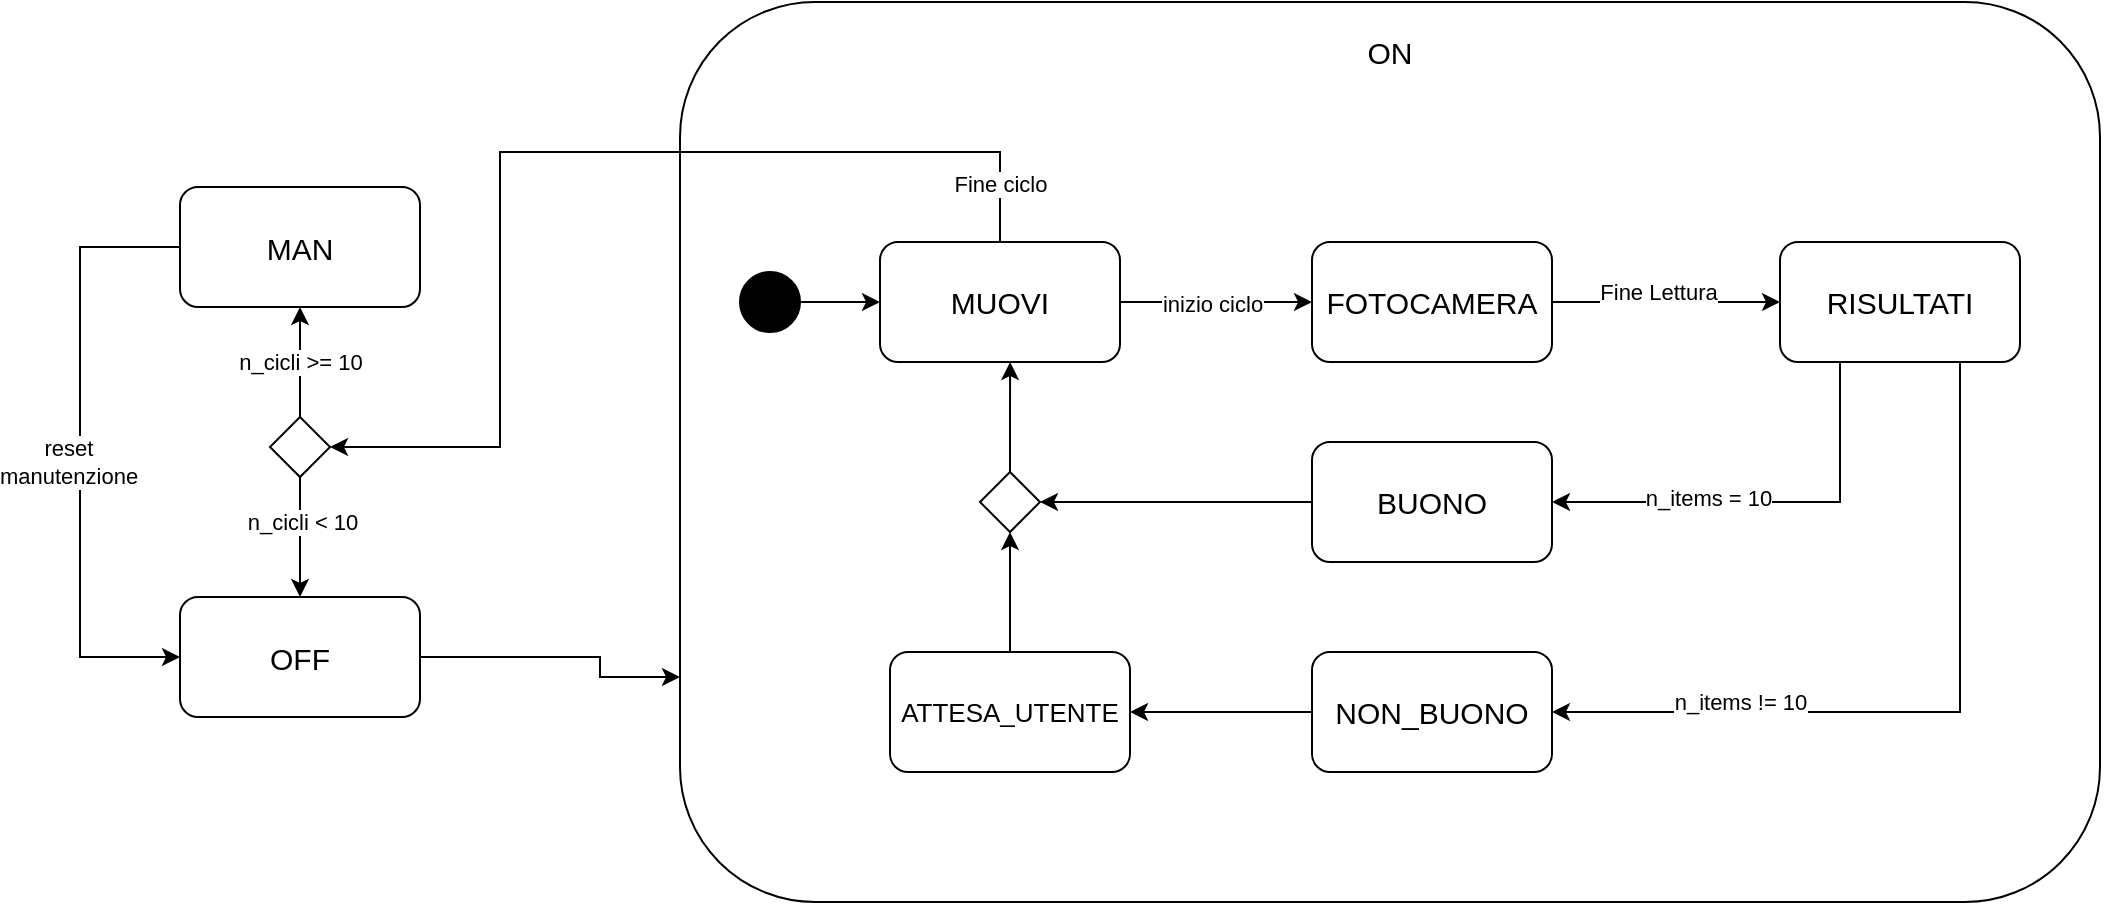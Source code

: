 <mxfile version="22.0.2" type="device">
  <diagram name="Pagina-1" id="xPh29YaTTH_FxbT1-V6U">
    <mxGraphModel dx="2062" dy="773" grid="0" gridSize="10" guides="1" tooltips="1" connect="1" arrows="1" fold="1" page="1" pageScale="1" pageWidth="827" pageHeight="1169" math="0" shadow="0">
      <root>
        <mxCell id="0" />
        <mxCell id="1" parent="0" />
        <mxCell id="7-6uoJby9XtTdC6fVnIf-58" style="edgeStyle=orthogonalEdgeStyle;rounded=0;orthogonalLoop=1;jettySize=auto;html=1;entryX=0;entryY=0.75;entryDx=0;entryDy=0;" edge="1" parent="1" source="7-6uoJby9XtTdC6fVnIf-1" target="7-6uoJby9XtTdC6fVnIf-2">
          <mxGeometry relative="1" as="geometry">
            <Array as="points">
              <mxPoint x="290" y="483" />
              <mxPoint x="290" y="493" />
            </Array>
          </mxGeometry>
        </mxCell>
        <mxCell id="7-6uoJby9XtTdC6fVnIf-1" value="&lt;font style=&quot;font-size: 15px;&quot;&gt;OFF&lt;/font&gt;" style="rounded=1;whiteSpace=wrap;html=1;" vertex="1" parent="1">
          <mxGeometry x="80" y="452.5" width="120" height="60" as="geometry" />
        </mxCell>
        <mxCell id="7-6uoJby9XtTdC6fVnIf-2" value="" style="rounded=1;whiteSpace=wrap;html=1;movable=1;resizable=1;rotatable=1;deletable=1;editable=1;locked=0;connectable=1;" vertex="1" parent="1">
          <mxGeometry x="330" y="155" width="710" height="450" as="geometry" />
        </mxCell>
        <mxCell id="7-6uoJby9XtTdC6fVnIf-5" value="ON&lt;br style=&quot;font-size: 15px;&quot;&gt;" style="text;html=1;strokeColor=none;fillColor=none;align=center;verticalAlign=middle;whiteSpace=wrap;rounded=0;fontSize=15;" vertex="1" parent="1">
          <mxGeometry x="655" y="165" width="60" height="30" as="geometry" />
        </mxCell>
        <mxCell id="7-6uoJby9XtTdC6fVnIf-54" style="edgeStyle=orthogonalEdgeStyle;rounded=0;orthogonalLoop=1;jettySize=auto;html=1;entryX=0;entryY=0.5;entryDx=0;entryDy=0;" edge="1" parent="1" source="7-6uoJby9XtTdC6fVnIf-6" target="7-6uoJby9XtTdC6fVnIf-7">
          <mxGeometry relative="1" as="geometry" />
        </mxCell>
        <mxCell id="7-6uoJby9XtTdC6fVnIf-6" value="" style="ellipse;fillColor=strokeColor;html=1;" vertex="1" parent="1">
          <mxGeometry x="360" y="290" width="30" height="30" as="geometry" />
        </mxCell>
        <mxCell id="7-6uoJby9XtTdC6fVnIf-35" style="edgeStyle=orthogonalEdgeStyle;rounded=0;orthogonalLoop=1;jettySize=auto;html=1;entryX=1;entryY=0.5;entryDx=0;entryDy=0;" edge="1" parent="1" source="7-6uoJby9XtTdC6fVnIf-7" target="7-6uoJby9XtTdC6fVnIf-27">
          <mxGeometry relative="1" as="geometry">
            <Array as="points">
              <mxPoint x="490" y="230" />
              <mxPoint x="240" y="230" />
              <mxPoint x="240" y="378" />
            </Array>
          </mxGeometry>
        </mxCell>
        <mxCell id="7-6uoJby9XtTdC6fVnIf-37" value="Fine ciclo" style="edgeLabel;html=1;align=center;verticalAlign=middle;resizable=0;points=[];" vertex="1" connectable="0" parent="7-6uoJby9XtTdC6fVnIf-35">
          <mxGeometry x="-0.825" y="1" relative="1" as="geometry">
            <mxPoint x="1" y="15" as="offset" />
          </mxGeometry>
        </mxCell>
        <mxCell id="7-6uoJby9XtTdC6fVnIf-36" style="edgeStyle=orthogonalEdgeStyle;rounded=0;orthogonalLoop=1;jettySize=auto;html=1;entryX=0;entryY=0.5;entryDx=0;entryDy=0;" edge="1" parent="1" source="7-6uoJby9XtTdC6fVnIf-7" target="7-6uoJby9XtTdC6fVnIf-9">
          <mxGeometry relative="1" as="geometry">
            <mxPoint x="680" y="305" as="targetPoint" />
          </mxGeometry>
        </mxCell>
        <mxCell id="7-6uoJby9XtTdC6fVnIf-38" value="inizio ciclo" style="edgeLabel;html=1;align=center;verticalAlign=middle;resizable=0;points=[];" vertex="1" connectable="0" parent="7-6uoJby9XtTdC6fVnIf-36">
          <mxGeometry x="-0.044" y="-1" relative="1" as="geometry">
            <mxPoint as="offset" />
          </mxGeometry>
        </mxCell>
        <mxCell id="7-6uoJby9XtTdC6fVnIf-7" value="&lt;font style=&quot;font-size: 15px;&quot;&gt;MUOVI&lt;/font&gt;" style="rounded=1;whiteSpace=wrap;html=1;" vertex="1" parent="1">
          <mxGeometry x="430" y="275" width="120" height="60" as="geometry" />
        </mxCell>
        <mxCell id="7-6uoJby9XtTdC6fVnIf-39" style="edgeStyle=orthogonalEdgeStyle;rounded=0;orthogonalLoop=1;jettySize=auto;html=1;entryX=0;entryY=0.5;entryDx=0;entryDy=0;" edge="1" parent="1" source="7-6uoJby9XtTdC6fVnIf-9" target="7-6uoJby9XtTdC6fVnIf-20">
          <mxGeometry relative="1" as="geometry" />
        </mxCell>
        <mxCell id="7-6uoJby9XtTdC6fVnIf-40" value="Fine Lettura" style="edgeLabel;html=1;align=center;verticalAlign=middle;resizable=0;points=[];" vertex="1" connectable="0" parent="7-6uoJby9XtTdC6fVnIf-39">
          <mxGeometry x="-0.077" y="5" relative="1" as="geometry">
            <mxPoint as="offset" />
          </mxGeometry>
        </mxCell>
        <mxCell id="7-6uoJby9XtTdC6fVnIf-9" value="FOTOCAMERA" style="whiteSpace=wrap;html=1;rounded=1;fontSize=15;" vertex="1" parent="1">
          <mxGeometry x="646" y="275" width="120" height="60" as="geometry" />
        </mxCell>
        <mxCell id="7-6uoJby9XtTdC6fVnIf-41" style="edgeStyle=orthogonalEdgeStyle;rounded=0;orthogonalLoop=1;jettySize=auto;html=1;exitX=0.25;exitY=1;exitDx=0;exitDy=0;entryX=1;entryY=0.5;entryDx=0;entryDy=0;" edge="1" parent="1" source="7-6uoJby9XtTdC6fVnIf-20" target="7-6uoJby9XtTdC6fVnIf-21">
          <mxGeometry relative="1" as="geometry" />
        </mxCell>
        <mxCell id="7-6uoJby9XtTdC6fVnIf-43" value="n_items = 10" style="edgeLabel;html=1;align=center;verticalAlign=middle;resizable=0;points=[];" vertex="1" connectable="0" parent="7-6uoJby9XtTdC6fVnIf-41">
          <mxGeometry x="0.27" y="-2" relative="1" as="geometry">
            <mxPoint as="offset" />
          </mxGeometry>
        </mxCell>
        <mxCell id="7-6uoJby9XtTdC6fVnIf-42" style="edgeStyle=orthogonalEdgeStyle;rounded=0;orthogonalLoop=1;jettySize=auto;html=1;exitX=0.75;exitY=1;exitDx=0;exitDy=0;entryX=1;entryY=0.5;entryDx=0;entryDy=0;" edge="1" parent="1" source="7-6uoJby9XtTdC6fVnIf-20" target="7-6uoJby9XtTdC6fVnIf-22">
          <mxGeometry relative="1" as="geometry" />
        </mxCell>
        <mxCell id="7-6uoJby9XtTdC6fVnIf-44" value="n_items != 10" style="edgeLabel;html=1;align=center;verticalAlign=middle;resizable=0;points=[];" vertex="1" connectable="0" parent="7-6uoJby9XtTdC6fVnIf-42">
          <mxGeometry x="0.574" y="-4" relative="1" as="geometry">
            <mxPoint x="13" y="-1" as="offset" />
          </mxGeometry>
        </mxCell>
        <mxCell id="7-6uoJby9XtTdC6fVnIf-20" value="RISULTATI&lt;br&gt;" style="whiteSpace=wrap;html=1;rounded=1;fontSize=15;" vertex="1" parent="1">
          <mxGeometry x="880" y="275" width="120" height="60" as="geometry" />
        </mxCell>
        <mxCell id="7-6uoJby9XtTdC6fVnIf-21" value="BUONO" style="whiteSpace=wrap;html=1;rounded=1;fontSize=15;" vertex="1" parent="1">
          <mxGeometry x="646" y="375" width="120" height="60" as="geometry" />
        </mxCell>
        <mxCell id="7-6uoJby9XtTdC6fVnIf-52" value="" style="edgeStyle=orthogonalEdgeStyle;rounded=0;orthogonalLoop=1;jettySize=auto;html=1;" edge="1" parent="1" source="7-6uoJby9XtTdC6fVnIf-22" target="7-6uoJby9XtTdC6fVnIf-51">
          <mxGeometry relative="1" as="geometry" />
        </mxCell>
        <mxCell id="7-6uoJby9XtTdC6fVnIf-22" value="NON_BUONO" style="whiteSpace=wrap;html=1;rounded=1;fontSize=15;" vertex="1" parent="1">
          <mxGeometry x="646" y="480" width="120" height="60" as="geometry" />
        </mxCell>
        <mxCell id="7-6uoJby9XtTdC6fVnIf-33" style="edgeStyle=orthogonalEdgeStyle;rounded=0;orthogonalLoop=1;jettySize=auto;html=1;entryX=0;entryY=0.5;entryDx=0;entryDy=0;" edge="1" parent="1" source="7-6uoJby9XtTdC6fVnIf-25" target="7-6uoJby9XtTdC6fVnIf-1">
          <mxGeometry relative="1" as="geometry">
            <mxPoint x="30" y="532.5" as="targetPoint" />
            <Array as="points">
              <mxPoint x="30" y="277.5" />
              <mxPoint x="30" y="482.5" />
            </Array>
          </mxGeometry>
        </mxCell>
        <mxCell id="7-6uoJby9XtTdC6fVnIf-57" value="reset&lt;br&gt;manutenzione" style="edgeLabel;html=1;align=center;verticalAlign=middle;resizable=0;points=[];" vertex="1" connectable="0" parent="7-6uoJby9XtTdC6fVnIf-33">
          <mxGeometry x="0.029" y="-6" relative="1" as="geometry">
            <mxPoint as="offset" />
          </mxGeometry>
        </mxCell>
        <mxCell id="7-6uoJby9XtTdC6fVnIf-25" value="MAN" style="whiteSpace=wrap;html=1;rounded=1;fontSize=15;" vertex="1" parent="1">
          <mxGeometry x="80" y="247.5" width="120" height="60" as="geometry" />
        </mxCell>
        <mxCell id="7-6uoJby9XtTdC6fVnIf-29" style="edgeStyle=orthogonalEdgeStyle;rounded=0;orthogonalLoop=1;jettySize=auto;html=1;entryX=0.5;entryY=0;entryDx=0;entryDy=0;" edge="1" parent="1" source="7-6uoJby9XtTdC6fVnIf-27" target="7-6uoJby9XtTdC6fVnIf-1">
          <mxGeometry relative="1" as="geometry" />
        </mxCell>
        <mxCell id="7-6uoJby9XtTdC6fVnIf-56" value="n_cicli &amp;lt; 10" style="edgeLabel;html=1;align=center;verticalAlign=middle;resizable=0;points=[];" vertex="1" connectable="0" parent="7-6uoJby9XtTdC6fVnIf-29">
          <mxGeometry x="-0.249" y="1" relative="1" as="geometry">
            <mxPoint as="offset" />
          </mxGeometry>
        </mxCell>
        <mxCell id="7-6uoJby9XtTdC6fVnIf-32" value="" style="edgeStyle=orthogonalEdgeStyle;rounded=0;orthogonalLoop=1;jettySize=auto;html=1;" edge="1" parent="1" source="7-6uoJby9XtTdC6fVnIf-27" target="7-6uoJby9XtTdC6fVnIf-25">
          <mxGeometry relative="1" as="geometry" />
        </mxCell>
        <mxCell id="7-6uoJby9XtTdC6fVnIf-55" value="n_cicli &amp;gt;= 10" style="edgeLabel;html=1;align=center;verticalAlign=middle;resizable=0;points=[];" vertex="1" connectable="0" parent="7-6uoJby9XtTdC6fVnIf-32">
          <mxGeometry x="-0.001" relative="1" as="geometry">
            <mxPoint as="offset" />
          </mxGeometry>
        </mxCell>
        <mxCell id="7-6uoJby9XtTdC6fVnIf-27" value="" style="rhombus;whiteSpace=wrap;html=1;" vertex="1" parent="1">
          <mxGeometry x="125" y="362.5" width="30" height="30" as="geometry" />
        </mxCell>
        <mxCell id="7-6uoJby9XtTdC6fVnIf-47" value="" style="edgeStyle=orthogonalEdgeStyle;rounded=0;orthogonalLoop=1;jettySize=auto;html=1;" edge="1" parent="1" source="7-6uoJby9XtTdC6fVnIf-21" target="7-6uoJby9XtTdC6fVnIf-46">
          <mxGeometry relative="1" as="geometry">
            <mxPoint x="500" y="405" as="targetPoint" />
            <mxPoint x="646" y="405" as="sourcePoint" />
          </mxGeometry>
        </mxCell>
        <mxCell id="7-6uoJby9XtTdC6fVnIf-50" style="edgeStyle=orthogonalEdgeStyle;rounded=0;orthogonalLoop=1;jettySize=auto;html=1;exitX=0.5;exitY=0;exitDx=0;exitDy=0;" edge="1" parent="1" source="7-6uoJby9XtTdC6fVnIf-46">
          <mxGeometry relative="1" as="geometry">
            <mxPoint x="495.059" y="335" as="targetPoint" />
          </mxGeometry>
        </mxCell>
        <mxCell id="7-6uoJby9XtTdC6fVnIf-46" value="" style="rhombus;whiteSpace=wrap;html=1;" vertex="1" parent="1">
          <mxGeometry x="480" y="390" width="30" height="30" as="geometry" />
        </mxCell>
        <mxCell id="7-6uoJby9XtTdC6fVnIf-53" value="" style="edgeStyle=orthogonalEdgeStyle;rounded=0;orthogonalLoop=1;jettySize=auto;html=1;" edge="1" parent="1" source="7-6uoJby9XtTdC6fVnIf-51" target="7-6uoJby9XtTdC6fVnIf-46">
          <mxGeometry relative="1" as="geometry" />
        </mxCell>
        <mxCell id="7-6uoJby9XtTdC6fVnIf-51" value="ATTESA_UTENTE" style="whiteSpace=wrap;html=1;rounded=1;fontSize=13;" vertex="1" parent="1">
          <mxGeometry x="435" y="480" width="120" height="60" as="geometry" />
        </mxCell>
      </root>
    </mxGraphModel>
  </diagram>
</mxfile>
